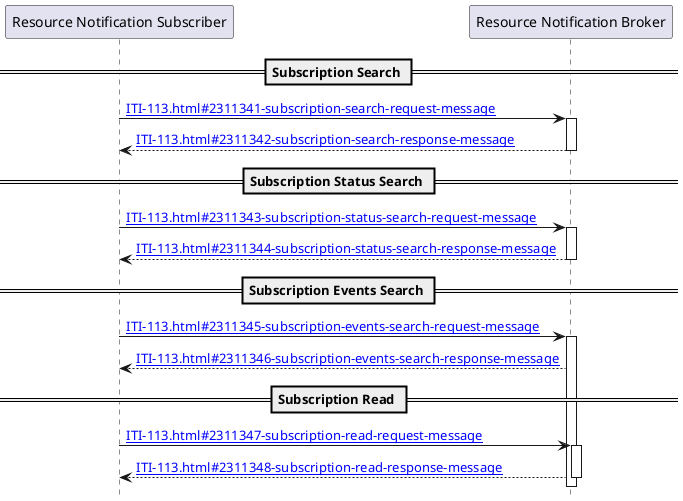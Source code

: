 @startuml
hide footbox
participant "Resource Notification Subscriber" as  Subscriber
participant "Resource Notification Broker" as  Broker


== Subscription Search ==
Subscriber -> Broker :  [[ITI-113.html#2311341-subscription-search-request-message]] 
activate Broker
Broker --> Subscriber : [[ITI-113.html#2311342-subscription-search-response-message]] 
deactivate Broker

== Subscription Status Search ==
Subscriber -> Broker : [[ITI-113.html#2311343-subscription-status-search-request-message]] 
activate Broker
Broker --> Subscriber : [[ITI-113.html#2311344-subscription-status-search-response-message]] 
deactivate Broker

== Subscription Events Search ==
Subscriber -> Broker : [[ITI-113.html#2311345-subscription-events-search-request-message]] 
activate Broker
Broker --> Subscriber : [[ITI-113.html#2311346-subscription-events-search-response-message]] 

== Subscription Read ==
Subscriber -> Broker : [[ITI-113.html#2311347-subscription-read-request-message]] 
activate Broker
Broker --> Subscriber : [[ITI-113.html#2311348-subscription-read-response-message]] 

deactivate Broker

@enduml
